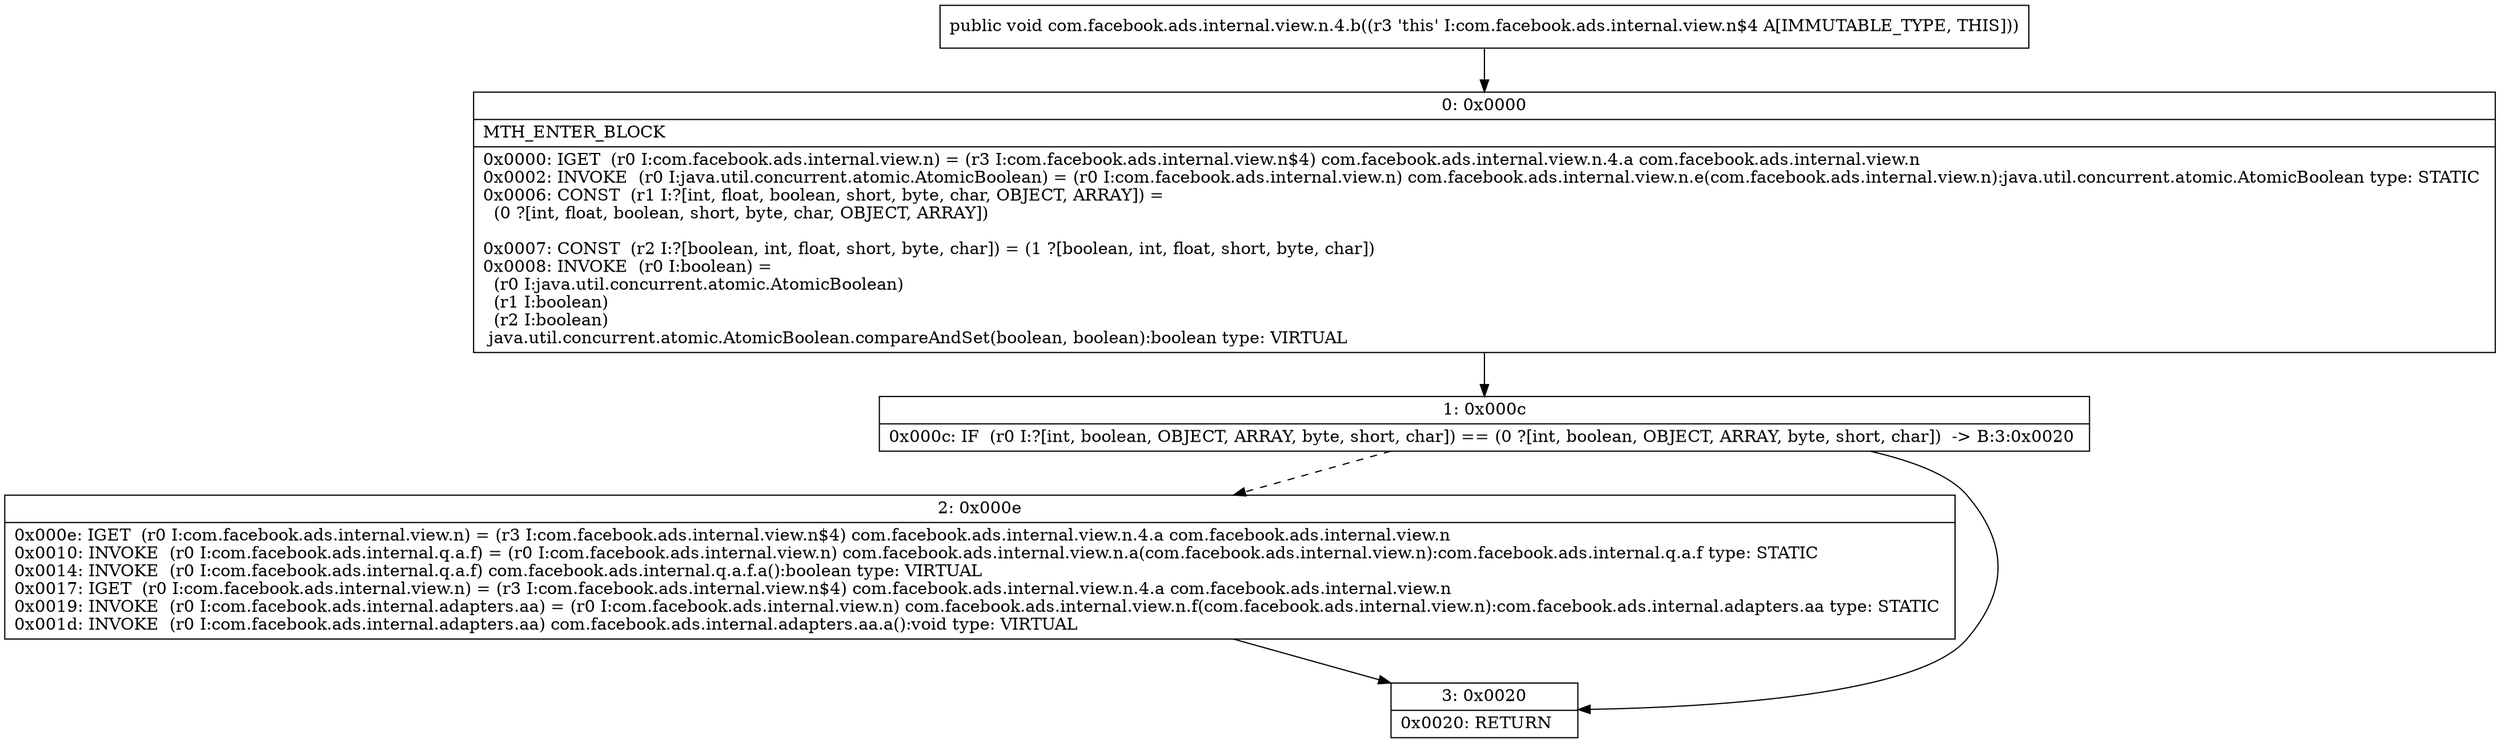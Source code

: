 digraph "CFG forcom.facebook.ads.internal.view.n.4.b()V" {
Node_0 [shape=record,label="{0\:\ 0x0000|MTH_ENTER_BLOCK\l|0x0000: IGET  (r0 I:com.facebook.ads.internal.view.n) = (r3 I:com.facebook.ads.internal.view.n$4) com.facebook.ads.internal.view.n.4.a com.facebook.ads.internal.view.n \l0x0002: INVOKE  (r0 I:java.util.concurrent.atomic.AtomicBoolean) = (r0 I:com.facebook.ads.internal.view.n) com.facebook.ads.internal.view.n.e(com.facebook.ads.internal.view.n):java.util.concurrent.atomic.AtomicBoolean type: STATIC \l0x0006: CONST  (r1 I:?[int, float, boolean, short, byte, char, OBJECT, ARRAY]) = \l  (0 ?[int, float, boolean, short, byte, char, OBJECT, ARRAY])\l \l0x0007: CONST  (r2 I:?[boolean, int, float, short, byte, char]) = (1 ?[boolean, int, float, short, byte, char]) \l0x0008: INVOKE  (r0 I:boolean) = \l  (r0 I:java.util.concurrent.atomic.AtomicBoolean)\l  (r1 I:boolean)\l  (r2 I:boolean)\l java.util.concurrent.atomic.AtomicBoolean.compareAndSet(boolean, boolean):boolean type: VIRTUAL \l}"];
Node_1 [shape=record,label="{1\:\ 0x000c|0x000c: IF  (r0 I:?[int, boolean, OBJECT, ARRAY, byte, short, char]) == (0 ?[int, boolean, OBJECT, ARRAY, byte, short, char])  \-\> B:3:0x0020 \l}"];
Node_2 [shape=record,label="{2\:\ 0x000e|0x000e: IGET  (r0 I:com.facebook.ads.internal.view.n) = (r3 I:com.facebook.ads.internal.view.n$4) com.facebook.ads.internal.view.n.4.a com.facebook.ads.internal.view.n \l0x0010: INVOKE  (r0 I:com.facebook.ads.internal.q.a.f) = (r0 I:com.facebook.ads.internal.view.n) com.facebook.ads.internal.view.n.a(com.facebook.ads.internal.view.n):com.facebook.ads.internal.q.a.f type: STATIC \l0x0014: INVOKE  (r0 I:com.facebook.ads.internal.q.a.f) com.facebook.ads.internal.q.a.f.a():boolean type: VIRTUAL \l0x0017: IGET  (r0 I:com.facebook.ads.internal.view.n) = (r3 I:com.facebook.ads.internal.view.n$4) com.facebook.ads.internal.view.n.4.a com.facebook.ads.internal.view.n \l0x0019: INVOKE  (r0 I:com.facebook.ads.internal.adapters.aa) = (r0 I:com.facebook.ads.internal.view.n) com.facebook.ads.internal.view.n.f(com.facebook.ads.internal.view.n):com.facebook.ads.internal.adapters.aa type: STATIC \l0x001d: INVOKE  (r0 I:com.facebook.ads.internal.adapters.aa) com.facebook.ads.internal.adapters.aa.a():void type: VIRTUAL \l}"];
Node_3 [shape=record,label="{3\:\ 0x0020|0x0020: RETURN   \l}"];
MethodNode[shape=record,label="{public void com.facebook.ads.internal.view.n.4.b((r3 'this' I:com.facebook.ads.internal.view.n$4 A[IMMUTABLE_TYPE, THIS])) }"];
MethodNode -> Node_0;
Node_0 -> Node_1;
Node_1 -> Node_2[style=dashed];
Node_1 -> Node_3;
Node_2 -> Node_3;
}

